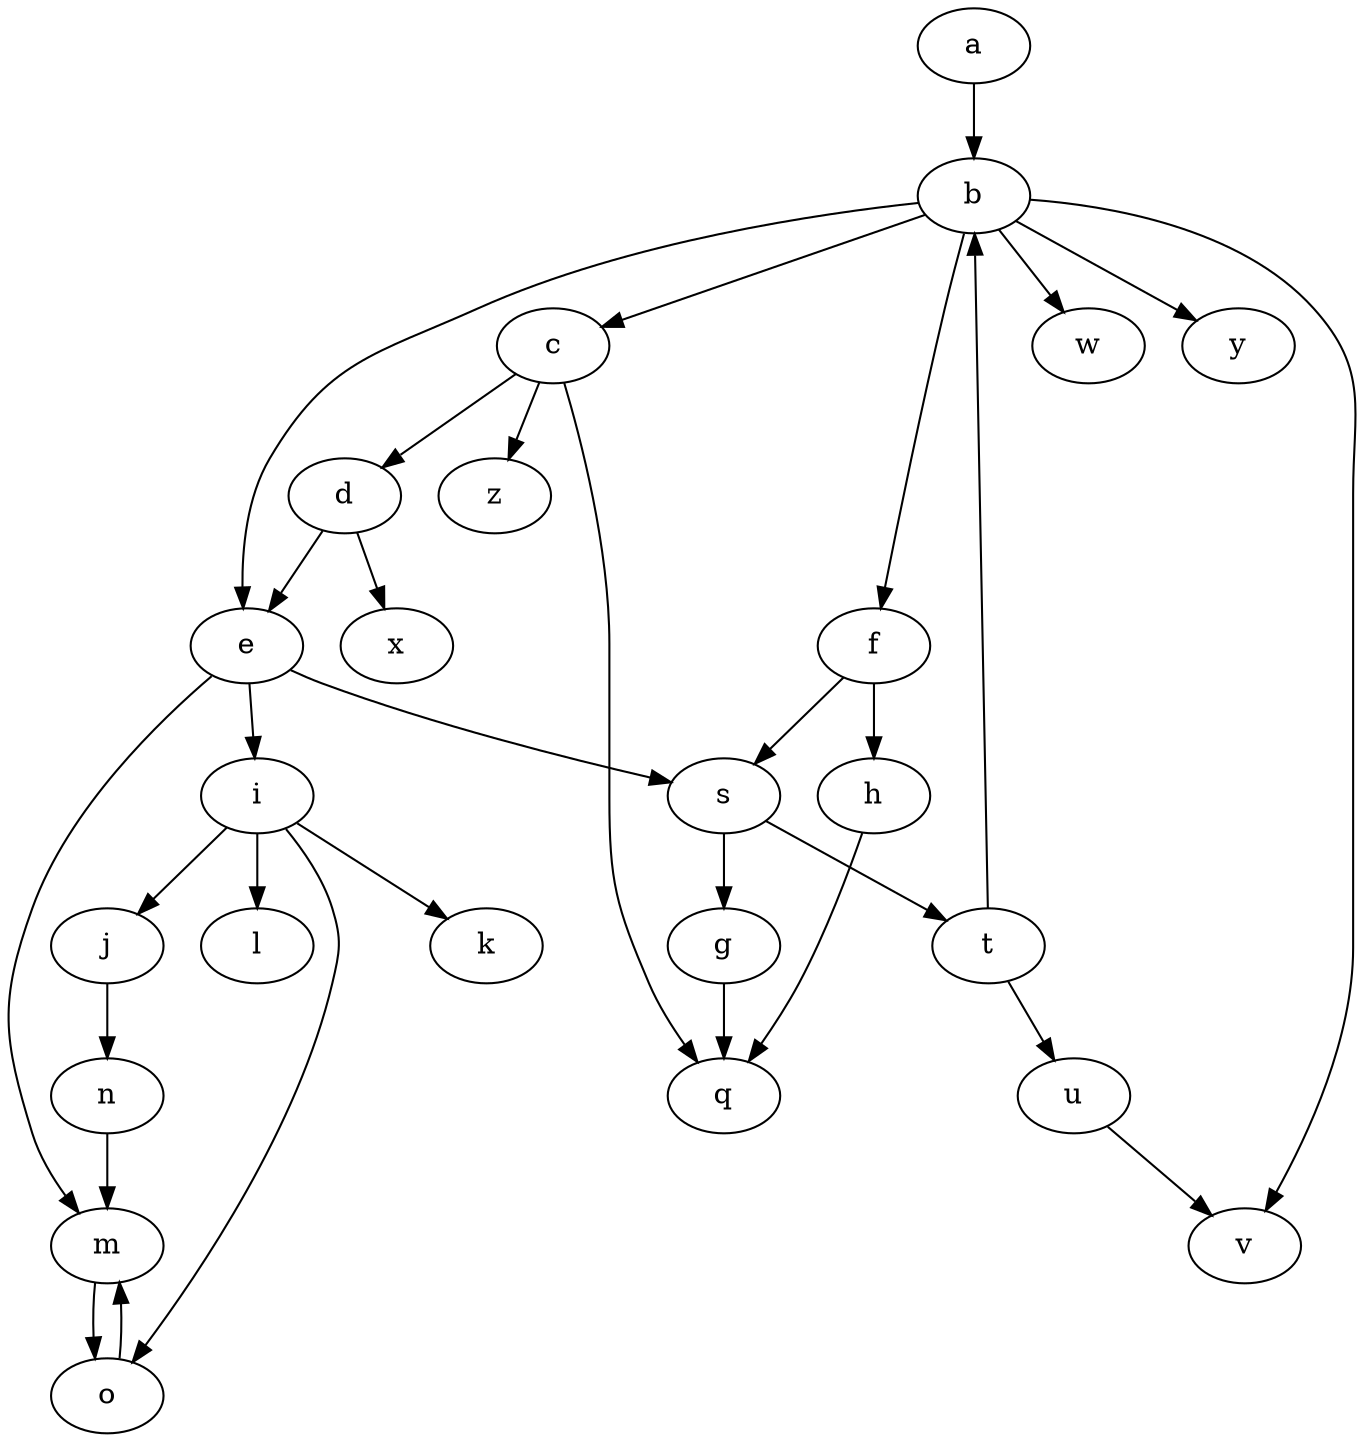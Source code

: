 digraph G {
    "a" -> "b"[dir=forward];
    "t" -> "b"[dir=forward];
    "b" -> "c"[dir=forward];
    "c" -> "d"[dir=forward];
    "b" -> "e"[dir=forward];
    "d" -> "e"[dir=forward];
    "b" -> "f"[dir=forward];
    "s" -> "g"[dir=forward];
    "f" -> "h"[dir=forward];
    "e" -> "i"[dir=forward];
    "i" -> "j"[dir=forward];
    "i" -> "k"[dir=forward];
    "i" -> "l"[dir=forward];
    "e" -> "m"[dir=forward];
    "o" -> "m"[dir=forward];
    "n" -> "m"[dir=forward];
    "j" -> "n"[dir=forward];
    "i" -> "o"[dir=forward];
    "m" -> "o"[dir=forward];
    "g" -> "q"[dir=forward];
    "h" -> "q"[dir=forward];
    "c" -> "q"[dir=forward];
    "e" -> "s"[dir=forward];
    "f" -> "s"[dir=forward];
    "s" -> "t"[dir=forward];
    "t" -> "u"[dir=forward];
    "b" -> "v"[dir=forward];
    "u" -> "v"[dir=forward];
    "b" -> "w"[dir=forward];
    "d" -> "x"[dir=forward];
    "b" -> "y"[dir=forward];
    "c" -> "z"[dir=forward];
}
